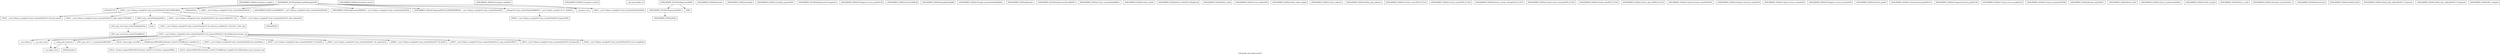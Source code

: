 digraph "Call graph: pair_deprecated.ll" {
	label="Call graph: pair_deprecated.ll";

	Node0x5607e8981180 [shape=record,label="{_ZN9LAMMPS_NS4Pair12memory_usageEv}"];
	Node0x5607e89740c0 [shape=record,label="{_ZN9LAMMPS_NS14PairDeprecated8settingsEiPPc}"];
	Node0x5607e89740c0 -> Node0x5607e89744f0;
	Node0x5607e89740c0 -> Node0x5607e8974250;
	Node0x5607e89740c0 -> Node0x5607e8974100;
	Node0x5607e89740c0 -> Node0x5607e896e600;
	Node0x5607e89740c0 -> Node0x5607e892cb60;
	Node0x5607e89740c0 -> Node0x5607e892e690;
	Node0x5607e89740c0 -> Node0x5607e897ca00;
	Node0x5607e89740c0 -> Node0x5607e897c980;
	Node0x5607e89740c0 -> Node0x5607e8934bf0;
	Node0x5607e89740c0 -> Node0x5607e897c900;
	Node0x5607e8948d60 [shape=record,label="{_ZN9LAMMPS_NS4Pair13compute_innerEv}"];
	Node0x5607e894a660 [shape=record,label="{_ZN9LAMMPS_NS4Pair14compute_middleEv}"];
	Node0x5607e894bd90 [shape=record,label="{_ZN9LAMMPS_NS4Pair13compute_outerEii}"];
	Node0x5607e89744f0 [shape=record,label="{_ZNSaIcEC1Ev}"];
	Node0x5607e8974250 [shape=record,label="{_ZNSt7__cxx1112basic_stringIcSt11char_traitsIcESaIcEEC2IS3_EEPKcRKS3_}"];
	Node0x5607e8974250 -> Node0x5607e896bed0;
	Node0x5607e8974250 -> Node0x5607e8945080;
	Node0x5607e8974250 -> Node0x5607e893cb40;
	Node0x5607e8974250 -> Node0x5607e893eb10;
	Node0x5607e8974250 -> Node0x5607e8940150;
	Node0x5607e89418b0 [shape=record,label="{__gxx_personality_v0}"];
	Node0x5607e8974100 [shape=record,label="{_ZNSaIcED1Ev}"];
	Node0x5607e892e690 [shape=record,label="{_ZN9LAMMPS_NS5utils8strmatchERKNSt7__cxx1112basic_stringIcSt11char_traitsIcESaIcEEES8_}"];
	Node0x5607e896e600 [shape=record,label="{_ZNSt7__cxx1112basic_stringIcSt11char_traitsIcESaIcEED1Ev}"];
	Node0x5607e8934bf0 [shape=record,label="{__dynamic_cast}"];
	Node0x5607e897c900 [shape=record,label="{_ZNSt7__cxx1112basic_stringIcSt11char_traitsIcESaIcEEaSEPKc}"];
	Node0x5607e897c980 [shape=record,label="{_ZSteqIcSt11char_traitsIcESaIcEEbRKNSt7__cxx1112basic_stringIT_T0_T1_EEPKS5_}"];
	Node0x5607e897c980 -> Node0x5607e8980f40;
	Node0x5607e897ca00 [shape=record,label="{_ZN9LAMMPS_NS5utils7logmesgEPNS_6LAMMPSERKNSt7__cxx1112basic_stringIcSt11char_traitsIcESaIcEEE}"];
	Node0x5607e892cb60 [shape=record,label="{_ZN9LAMMPS_NS5Error3allERKNSt7__cxx1112basic_stringIcSt11char_traitsIcESaIcEEEiS8_}"];
	Node0x5607e8981050 [shape=record,label="{_ZN9LAMMPS_NS14PairDeprecatedD2Ev}"];
	Node0x5607e8981050 -> Node0x5607e89810d0;
	Node0x5607e8941af0 [shape=record,label="{_ZN9LAMMPS_NS14PairDeprecatedD0Ev}"];
	Node0x5607e8941af0 -> Node0x5607e8981050;
	Node0x5607e8941af0 -> Node0x5607e89438c0;
	Node0x5607e8944c00 [shape=record,label="{_ZN9LAMMPS_NS4Pair6reinitEv}"];
	Node0x5607e893d520 [shape=record,label="{_ZN9LAMMPS_NS4Pair5setupEv}"];
	Node0x5607e8946790 [shape=record,label="{_ZN9LAMMPS_NS4Pair13modify_paramsEiPPc}"];
	Node0x5607e8948450 [shape=record,label="{_ZN9LAMMPS_NS14PairDeprecated7computeEii}"];
	Node0x5607e896ddf0 [shape=record,label="{_ZN9LAMMPS_NS4Pair19unpack_reverse_gridEiPviPi}"];
	Node0x5607e89335b0 [shape=record,label="{_ZN9LAMMPS_NS4Pair7extractEPKcRi}"];
	Node0x5607e893d9c0 [shape=record,label="{_ZN9LAMMPS_NS4Pair6singleEiiiidddRd}"];
	Node0x5607e894d6c0 [shape=record,label="{_ZN9LAMMPS_NS4Pair14single_hessianEiiiidPdddRdS1_}"];
	Node0x5607e894edf0 [shape=record,label="{_ZN9LAMMPS_NS4Pair6finishEv}"];
	Node0x5607e89681f0 [shape=record,label="{_ZN9LAMMPS_NS14PairDeprecated5coeffEiPPc}"];
	Node0x5607e894dab0 [shape=record,label="{_ZN9LAMMPS_NS4Pair11born_matrixEiiiidddRdS1_}"];
	Node0x5607e8957700 [shape=record,label="{_ZN9LAMMPS_NS4Pair10init_styleEv}"];
	Node0x5607e8958110 [shape=record,label="{_ZN9LAMMPS_NS4Pair9init_listEiPNS_9NeighListE}"];
	Node0x5607e896fe70 [shape=record,label="{_ZN9LAMMPS_NS4Pair8init_oneEii}"];
	Node0x5607e8958f40 [shape=record,label="{_ZN9LAMMPS_NS4Pair11init_tablesEdPd}"];
	Node0x5607e8959da0 [shape=record,label="{_ZN9LAMMPS_NS4Pair16init_tables_dispEd}"];
	Node0x5607e895b4c0 [shape=record,label="{_ZN9LAMMPS_NS4Pair11free_tablesEv}"];
	Node0x5607e895d4c0 [shape=record,label="{_ZN9LAMMPS_NS4Pair16free_disp_tablesEv}"];
	Node0x5607e8982470 [shape=record,label="{__cxa_rethrow}"];
	Node0x5607e89824f0 [shape=record,label="{__cxa_end_catch}"];
	Node0x5607e89825f0 [shape=record,label="{__clang_call_terminate}"];
	Node0x5607e89825f0 -> Node0x5607e896f780;
	Node0x5607e89825f0 -> Node0x5607e8982770;
	Node0x5607e8963230 [shape=record,label="{_ZN9LAMMPS_NS4Pair13write_restartEP8_IO_FILE}"];
	Node0x5607e8964e60 [shape=record,label="{_ZN9LAMMPS_NS4Pair12read_restartEP8_IO_FILE}"];
	Node0x5607e89663c0 [shape=record,label="{_ZN9LAMMPS_NS4Pair22write_restart_settingsEP8_IO_FILE}"];
	Node0x5607e89670c0 [shape=record,label="{_ZN9LAMMPS_NS4Pair21read_restart_settingsEP8_IO_FILE}"];
	Node0x5607e89673a0 [shape=record,label="{_ZN9LAMMPS_NS4Pair10write_dataEP8_IO_FILE}"];
	Node0x5607e894a570 [shape=record,label="{_ZN9LAMMPS_NS4Pair14write_data_allEP8_IO_FILE}"];
	Node0x5607e8968ec0 [shape=record,label="{_ZN9LAMMPS_NS4Pair17pack_forward_commEiPiPdiS1_}"];
	Node0x5607e8969180 [shape=record,label="{_ZN9LAMMPS_NS4Pair19unpack_forward_commEiiPd}"];
	Node0x5607e896a560 [shape=record,label="{_ZN9LAMMPS_NS4Pair17pack_reverse_commEiiPd}"];
	Node0x5607e896b7e0 [shape=record,label="{_ZN9LAMMPS_NS4Pair19unpack_reverse_commEiPiPd}"];
	Node0x5607e896c260 [shape=record,label="{_ZN9LAMMPS_NS4Pair10reset_gridEv}"];
	Node0x5607e896db20 [shape=record,label="{_ZN9LAMMPS_NS4Pair17pack_forward_gridEiPviPi}"];
	Node0x5607e896ba70 [shape=record,label="{_ZN9LAMMPS_NS4Pair19unpack_forward_gridEiPviPi}"];
	Node0x5607e896c150 [shape=record,label="{_ZN9LAMMPS_NS4Pair17pack_reverse_gridEiPviPi}"];
	Node0x5607e8933f80 [shape=record,label="{_ZN9LAMMPS_NS4Pair15extract_peratomEPKcRi}"];
	Node0x5607e8935460 [shape=record,label="{_ZN9LAMMPS_NS4Pair8swap_eamEPdPS1_}"];
	Node0x5607e892c970 [shape=record,label="{_ZN9LAMMPS_NS4Pair8reset_dtEv}"];
	Node0x5607e8968350 [shape=record,label="{_ZN9LAMMPS_NS4Pair15min_xf_pointersEiPPdS2_}"];
	Node0x5607e896f940 [shape=record,label="{_ZN9LAMMPS_NS4Pair10min_xf_getEi}"];
	Node0x5607e896ec80 [shape=record,label="{_ZN9LAMMPS_NS4Pair9min_x_setEi}"];
	Node0x5607e89640c0 [shape=record,label="{_ZN9LAMMPS_NS4Pair16transfer_historyEPdS1_ii}"];
	Node0x5607e8944320 [shape=record,label="{_ZN9LAMMPS_NS4Pair8atom2cutEi}"];
	Node0x5607e8945780 [shape=record,label="{_ZN9LAMMPS_NS4Pair9radii2cutEdd}"];
	Node0x5607e894e9b0 [shape=record,label="{_ZN9LAMMPS_NS4Pair18add_tally_callbackEPNS_7ComputeE}"];
	Node0x5607e893f320 [shape=record,label="{_ZN9LAMMPS_NS4Pair18del_tally_callbackEPNS_7ComputeE}"];
	Node0x5607e8951560 [shape=record,label="{_ZN9LAMMPS_NS4Pair8ev_setupEiii}"];
	Node0x5607e89810d0 [shape=record,label="{_ZN9LAMMPS_NS4PairD2Ev}"];
	Node0x5607e89438c0 [shape=record,label="{_ZdlPv}"];
	Node0x5607e896bed0 [shape=record,label="{_ZNSt7__cxx1112basic_stringIcSt11char_traitsIcESaIcEE13_M_local_dataEv}"];
	Node0x5607e8945080 [shape=record,label="{_ZNSt7__cxx1112basic_stringIcSt11char_traitsIcESaIcEE12_Alloc_hiderC1EPcRKS3_}"];
	Node0x5607e893eb10 [shape=record,label="{_ZNSt7__cxx1112basic_stringIcSt11char_traitsIcESaIcEE12_M_constructIPKcEEvT_S8_}"];
	Node0x5607e893eb10 -> Node0x5607e893dab0;
	Node0x5607e893cb40 [shape=record,label="{_ZNSt11char_traitsIcE6lengthEPKc}"];
	Node0x5607e893cb40 -> Node0x5607e894e180;
	Node0x5607e893cb40 -> Node0x5607e89428b0;
	Node0x5607e8940150 [shape=record,label="{_ZNSt7__cxx1112basic_stringIcSt11char_traitsIcESaIcEE12_Alloc_hiderD2Ev}"];
	Node0x5607e8940150 -> Node0x5607e89736c0;
	Node0x5607e893dab0 [shape=record,label="{_ZNSt7__cxx1112basic_stringIcSt11char_traitsIcESaIcEE16_M_construct_auxIPKcEEvT_S8_St12__false_type}"];
	Node0x5607e893dab0 -> Node0x5607e897bfa0;
	Node0x5607e897bfa0 [shape=record,label="{_ZNSt7__cxx1112basic_stringIcSt11char_traitsIcESaIcEE12_M_constructIPKcEEvT_S8_St20forward_iterator_tag}"];
	Node0x5607e897bfa0 -> Node0x5607e89499d0;
	Node0x5607e897bfa0 -> Node0x5607e8949a50;
	Node0x5607e897bfa0 -> Node0x5607e8949d10;
	Node0x5607e897bfa0 -> Node0x5607e89676c0;
	Node0x5607e897bfa0 -> Node0x5607e8967740;
	Node0x5607e897bfa0 -> Node0x5607e8959120;
	Node0x5607e897bfa0 -> Node0x5607e8970d80;
	Node0x5607e897bfa0 -> Node0x5607e8970e00;
	Node0x5607e897bfa0 -> Node0x5607e896f780;
	Node0x5607e897bfa0 -> Node0x5607e89823f0;
	Node0x5607e897bfa0 -> Node0x5607e8982470;
	Node0x5607e897bfa0 -> Node0x5607e89824f0;
	Node0x5607e897bfa0 -> Node0x5607e8982570;
	Node0x5607e897bfa0 -> Node0x5607e89825f0;
	Node0x5607e89499d0 [shape=record,label="{_ZN9__gnu_cxx17__is_null_pointerIKcEEbPT_}"];
	Node0x5607e8949a50 [shape=record,label="{_ZSt19__throw_logic_errorPKc}"];
	Node0x5607e8949d10 [shape=record,label="{_ZSt8distanceIPKcENSt15iterator_traitsIT_E15difference_typeES3_S3_}"];
	Node0x5607e8949d10 -> Node0x5607e8982670;
	Node0x5607e8949d10 -> Node0x5607e89826f0;
	Node0x5607e8967740 [shape=record,label="{_ZNSt7__cxx1112basic_stringIcSt11char_traitsIcESaIcEE7_M_dataEPc}"];
	Node0x5607e89676c0 [shape=record,label="{_ZNSt7__cxx1112basic_stringIcSt11char_traitsIcESaIcEE9_M_createERmm}"];
	Node0x5607e8959120 [shape=record,label="{_ZNSt7__cxx1112basic_stringIcSt11char_traitsIcESaIcEE11_M_capacityEm}"];
	Node0x5607e8970e00 [shape=record,label="{_ZNSt7__cxx1112basic_stringIcSt11char_traitsIcESaIcEE13_S_copy_charsEPcPKcS7_}"];
	Node0x5607e8970d80 [shape=record,label="{_ZNKSt7__cxx1112basic_stringIcSt11char_traitsIcESaIcEE7_M_dataEv}"];
	Node0x5607e896f780 [shape=record,label="{__cxa_begin_catch}"];
	Node0x5607e89823f0 [shape=record,label="{_ZNSt7__cxx1112basic_stringIcSt11char_traitsIcESaIcEE10_M_disposeEv}"];
	Node0x5607e8982770 [shape=record,label="{_ZSt9terminatev}"];
	Node0x5607e8982570 [shape=record,label="{_ZNSt7__cxx1112basic_stringIcSt11char_traitsIcESaIcEE13_M_set_lengthEm}"];
	Node0x5607e89826f0 [shape=record,label="{_ZSt10__distanceIPKcENSt15iterator_traitsIT_E15difference_typeES3_S3_St26random_access_iterator_tag}"];
	Node0x5607e8982670 [shape=record,label="{_ZSt19__iterator_categoryIPKcENSt15iterator_traitsIT_E17iterator_categoryERKS3_}"];
	Node0x5607e894e180 [shape=record,label="{_ZN9__gnu_cxx11char_traitsIcE6lengthEPKc}"];
	Node0x5607e894e180 -> Node0x5607e89827f0;
	Node0x5607e89428b0 [shape=record,label="{strlen}"];
	Node0x5607e89827f0 [shape=record,label="{_ZN9__gnu_cxx11char_traitsIcE2eqERKcS3_}"];
	Node0x5607e89736c0 [shape=record,label="{_ZNSaIcED2Ev}"];
	Node0x5607e8980f40 [shape=record,label="{_ZNKSt7__cxx1112basic_stringIcSt11char_traitsIcESaIcEE7compareEPKc}"];
}
